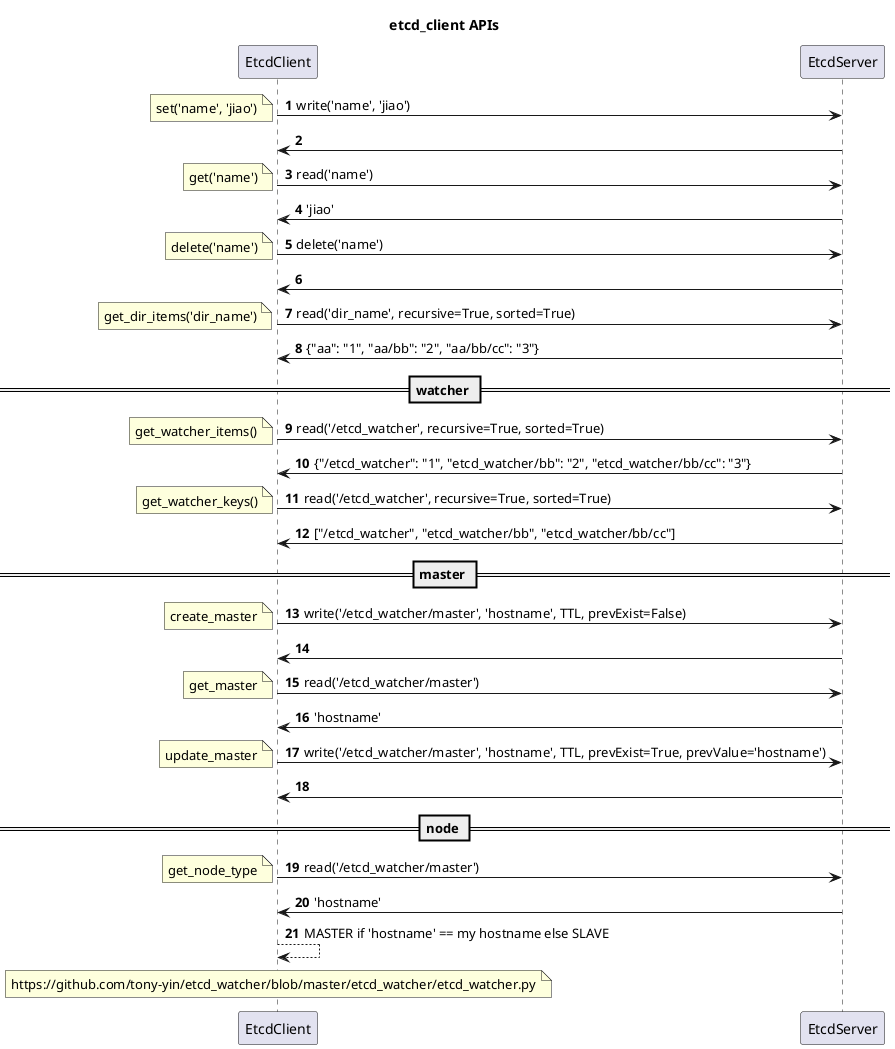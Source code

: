 @startuml
autonumber

title etcd_client APIs

participant EtcdClient as c
participant EtcdServer as s

c -> s: write('name', 'jiao')
note left: set('name', 'jiao')
s -> c:

c -> s: read('name')
note left: get('name')
s -> c: 'jiao'

c -> s: delete('name')
note left: delete('name')
s -> c:

c -> s: read('dir_name', recursive=True, sorted=True)
note left: get_dir_items('dir_name')
s -> c: {"aa": "1", "aa/bb": "2", "aa/bb/cc": "3"}

== watcher ==

c -> s: read('/etcd_watcher', recursive=True, sorted=True)
note left: get_watcher_items()
s -> c: {"/etcd_watcher": "1", "etcd_watcher/bb": "2", "etcd_watcher/bb/cc": "3"}

c -> s: read('/etcd_watcher', recursive=True, sorted=True)
note left: get_watcher_keys()
s -> c: ["/etcd_watcher", "etcd_watcher/bb", "etcd_watcher/bb/cc"]

== master ==

c -> s: write('/etcd_watcher/master', 'hostname', TTL, prevExist=False)
note left: create_master
s -> c:

c -> s: read('/etcd_watcher/master')
note left: get_master
s -> c: 'hostname'

c -> s: write('/etcd_watcher/master', 'hostname', TTL, prevExist=True, prevValue='hostname')
note left: update_master
s -> c:

== node ==

c -> s: read('/etcd_watcher/master')
note left: get_node_type
s -> c: 'hostname'
c --> c: MASTER if 'hostname' == my hostname else SLAVE

note over c:  https://github.com/tony-yin/etcd_watcher/blob/master/etcd_watcher/etcd_watcher.py
@enduml

